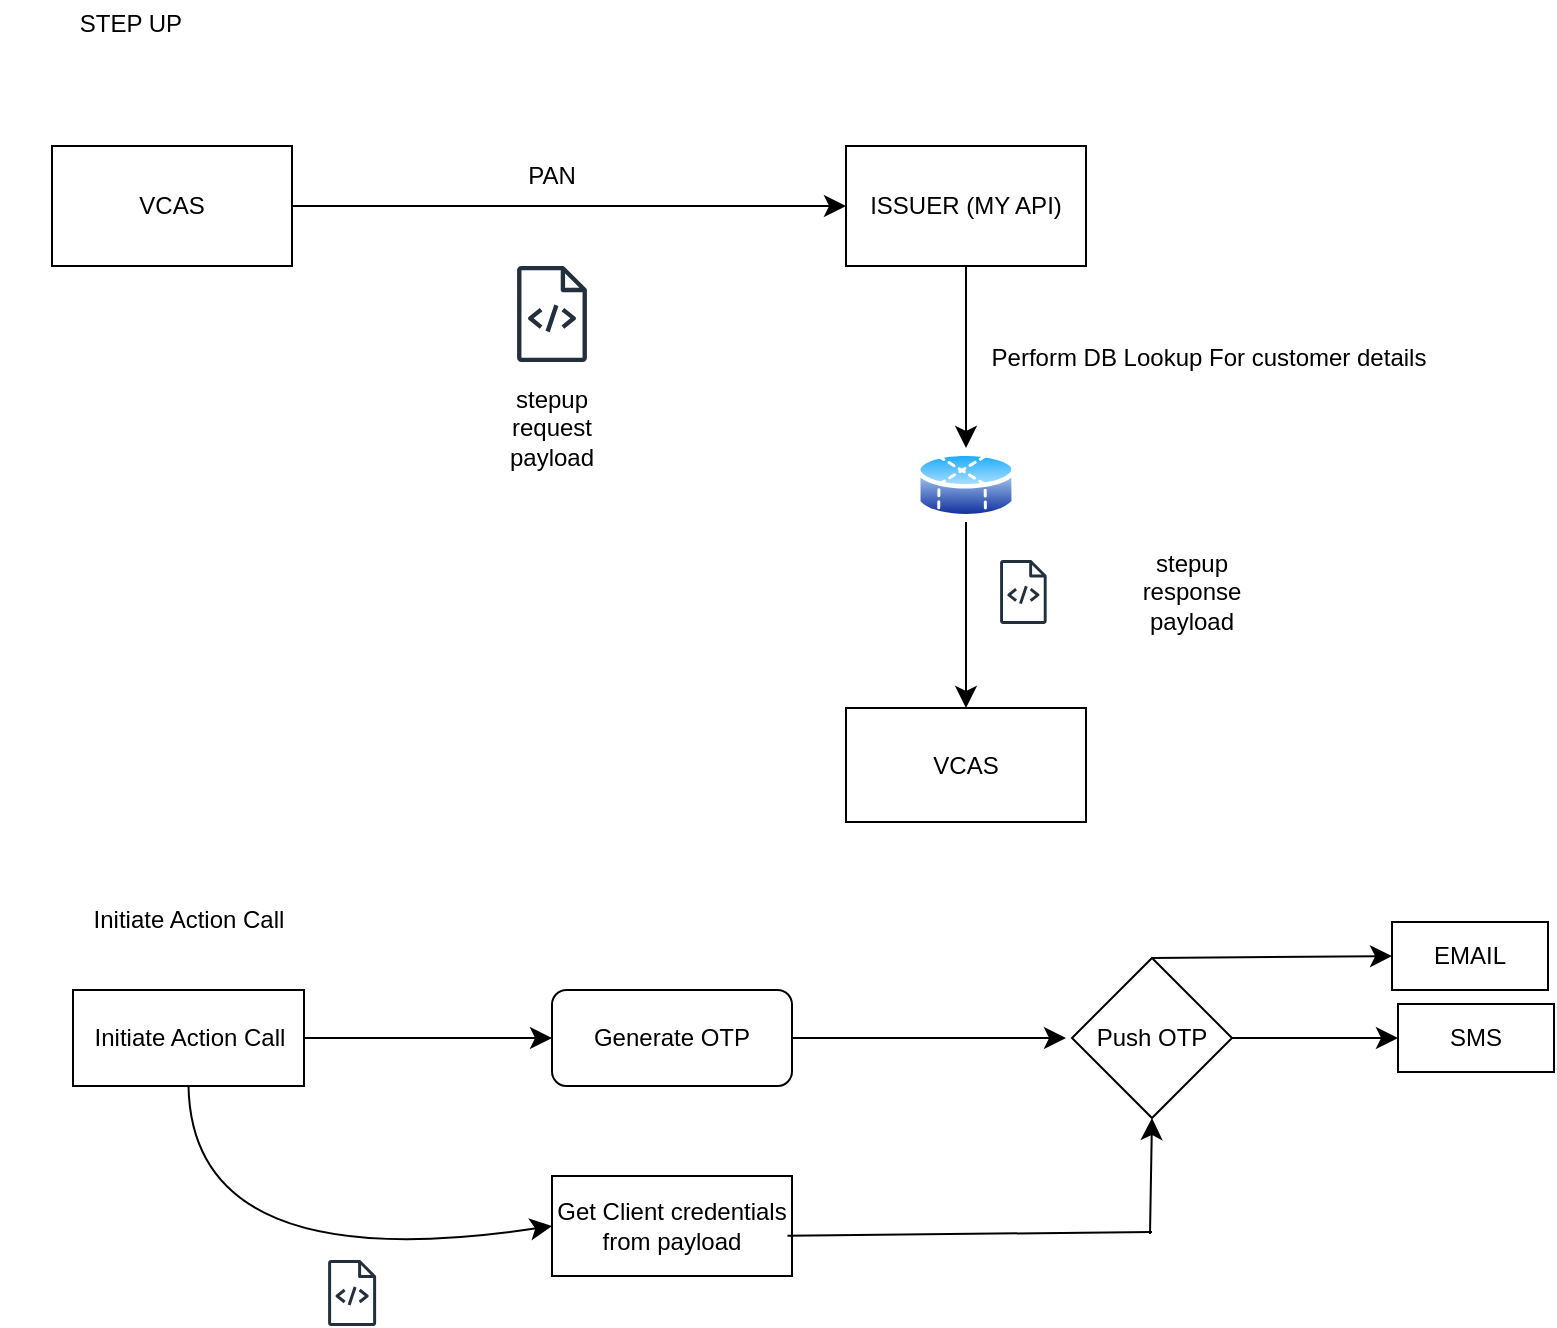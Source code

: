 <mxfile version="26.1.1">
  <diagram name="Page-1" id="9BVEWruyY5TPPclu_h5D">
    <mxGraphModel dx="1954" dy="1014" grid="0" gridSize="10" guides="1" tooltips="1" connect="1" arrows="1" fold="1" page="0" pageScale="1" pageWidth="827" pageHeight="1169" math="0" shadow="0">
      <root>
        <mxCell id="0" />
        <mxCell id="1" parent="0" />
        <mxCell id="HO01-DVfuYnRHFysTmae-5" style="edgeStyle=none;curved=1;rounded=0;orthogonalLoop=1;jettySize=auto;html=1;fontSize=12;startSize=8;endSize=8;" edge="1" parent="1" source="HO01-DVfuYnRHFysTmae-1" target="HO01-DVfuYnRHFysTmae-4">
          <mxGeometry relative="1" as="geometry" />
        </mxCell>
        <mxCell id="HO01-DVfuYnRHFysTmae-1" value="VCAS" style="rounded=0;whiteSpace=wrap;html=1;" vertex="1" parent="1">
          <mxGeometry x="-421" y="-74" width="120" height="60" as="geometry" />
        </mxCell>
        <mxCell id="HO01-DVfuYnRHFysTmae-2" value="STEP UP" style="text;html=1;align=center;verticalAlign=middle;whiteSpace=wrap;rounded=0;" vertex="1" parent="1">
          <mxGeometry x="-447" y="-147" width="131" height="23" as="geometry" />
        </mxCell>
        <mxCell id="HO01-DVfuYnRHFysTmae-12" style="edgeStyle=none;curved=1;rounded=0;orthogonalLoop=1;jettySize=auto;html=1;fontSize=12;startSize=8;endSize=8;" edge="1" parent="1" source="HO01-DVfuYnRHFysTmae-4" target="HO01-DVfuYnRHFysTmae-10">
          <mxGeometry relative="1" as="geometry" />
        </mxCell>
        <mxCell id="HO01-DVfuYnRHFysTmae-4" value="ISSUER (MY API)" style="rounded=0;whiteSpace=wrap;html=1;" vertex="1" parent="1">
          <mxGeometry x="-24" y="-74" width="120" height="60" as="geometry" />
        </mxCell>
        <mxCell id="HO01-DVfuYnRHFysTmae-6" value="PAN" style="text;html=1;align=center;verticalAlign=middle;whiteSpace=wrap;rounded=0;" vertex="1" parent="1">
          <mxGeometry x="-201" y="-74" width="60" height="30" as="geometry" />
        </mxCell>
        <object label="" id="HO01-DVfuYnRHFysTmae-7">
          <mxCell style="sketch=0;outlineConnect=0;fontColor=#232F3E;gradientColor=none;fillColor=#232F3D;strokeColor=none;dashed=0;verticalLabelPosition=bottom;verticalAlign=top;align=center;html=1;fontSize=12;fontStyle=0;aspect=fixed;pointerEvents=1;shape=mxgraph.aws4.source_code;" vertex="1" parent="1">
            <mxGeometry x="-188.54" y="-14" width="35.08" height="48" as="geometry" />
          </mxCell>
        </object>
        <mxCell id="HO01-DVfuYnRHFysTmae-8" value="stepup request&lt;div&gt;payload&lt;/div&gt;" style="text;html=1;align=center;verticalAlign=middle;whiteSpace=wrap;rounded=0;" vertex="1" parent="1">
          <mxGeometry x="-201" y="52" width="60" height="30" as="geometry" />
        </mxCell>
        <mxCell id="HO01-DVfuYnRHFysTmae-15" style="edgeStyle=none;curved=1;rounded=0;orthogonalLoop=1;jettySize=auto;html=1;entryX=0.5;entryY=0;entryDx=0;entryDy=0;fontSize=12;startSize=8;endSize=8;" edge="1" parent="1" source="HO01-DVfuYnRHFysTmae-10" target="HO01-DVfuYnRHFysTmae-14">
          <mxGeometry relative="1" as="geometry" />
        </mxCell>
        <mxCell id="HO01-DVfuYnRHFysTmae-10" value="" style="image;aspect=fixed;perimeter=ellipsePerimeter;html=1;align=center;shadow=0;dashed=0;spacingTop=3;image=img/lib/active_directory/database_partition_4.svg;" vertex="1" parent="1">
          <mxGeometry x="11" y="77" width="50" height="37" as="geometry" />
        </mxCell>
        <mxCell id="HO01-DVfuYnRHFysTmae-13" value="Perform DB Lookup For customer details" style="text;html=1;align=center;verticalAlign=middle;whiteSpace=wrap;rounded=0;" vertex="1" parent="1">
          <mxGeometry x="29" y="17" width="257" height="30" as="geometry" />
        </mxCell>
        <mxCell id="HO01-DVfuYnRHFysTmae-14" value="VCAS" style="rounded=0;whiteSpace=wrap;html=1;" vertex="1" parent="1">
          <mxGeometry x="-24" y="207" width="120" height="57" as="geometry" />
        </mxCell>
        <object label="" id="HO01-DVfuYnRHFysTmae-16">
          <mxCell style="sketch=0;outlineConnect=0;fontColor=#232F3E;gradientColor=none;fillColor=#232F3D;strokeColor=none;dashed=0;verticalLabelPosition=bottom;verticalAlign=top;align=center;html=1;fontSize=12;fontStyle=0;aspect=fixed;pointerEvents=1;shape=mxgraph.aws4.source_code;" vertex="1" parent="1">
            <mxGeometry x="53" y="133" width="23.38" height="32" as="geometry" />
          </mxCell>
        </object>
        <mxCell id="HO01-DVfuYnRHFysTmae-17" value="stepup response&lt;div&gt;payload&lt;/div&gt;" style="text;html=1;align=center;verticalAlign=middle;whiteSpace=wrap;rounded=0;" vertex="1" parent="1">
          <mxGeometry x="113" y="129.5" width="72" height="39" as="geometry" />
        </mxCell>
        <mxCell id="HO01-DVfuYnRHFysTmae-18" value="Initiate Action Call" style="text;html=1;align=center;verticalAlign=middle;whiteSpace=wrap;rounded=0;" vertex="1" parent="1">
          <mxGeometry x="-418" y="301" width="131" height="23" as="geometry" />
        </mxCell>
        <mxCell id="HO01-DVfuYnRHFysTmae-21" style="edgeStyle=none;curved=1;rounded=0;orthogonalLoop=1;jettySize=auto;html=1;fontSize=12;startSize=8;endSize=8;" edge="1" parent="1" source="HO01-DVfuYnRHFysTmae-19" target="HO01-DVfuYnRHFysTmae-20">
          <mxGeometry relative="1" as="geometry" />
        </mxCell>
        <mxCell id="HO01-DVfuYnRHFysTmae-19" value="Initiate Action Call" style="rounded=0;whiteSpace=wrap;html=1;" vertex="1" parent="1">
          <mxGeometry x="-410.5" y="348" width="115.5" height="48" as="geometry" />
        </mxCell>
        <mxCell id="HO01-DVfuYnRHFysTmae-32" style="edgeStyle=none;curved=1;rounded=0;orthogonalLoop=1;jettySize=auto;html=1;fontSize=12;startSize=8;endSize=8;" edge="1" parent="1" source="HO01-DVfuYnRHFysTmae-20">
          <mxGeometry relative="1" as="geometry">
            <mxPoint x="86" y="372" as="targetPoint" />
          </mxGeometry>
        </mxCell>
        <mxCell id="HO01-DVfuYnRHFysTmae-20" value="Generate OTP" style="rounded=1;whiteSpace=wrap;html=1;" vertex="1" parent="1">
          <mxGeometry x="-171" y="348" width="120" height="48" as="geometry" />
        </mxCell>
        <mxCell id="HO01-DVfuYnRHFysTmae-22" value="Get Client credentials&lt;div&gt;from payload&lt;/div&gt;" style="rounded=0;whiteSpace=wrap;html=1;" vertex="1" parent="1">
          <mxGeometry x="-171" y="441" width="120" height="50" as="geometry" />
        </mxCell>
        <mxCell id="HO01-DVfuYnRHFysTmae-29" value="" style="endArrow=classic;html=1;rounded=0;fontSize=12;startSize=8;endSize=8;curved=1;exitX=0.5;exitY=1;exitDx=0;exitDy=0;entryX=0;entryY=0.5;entryDx=0;entryDy=0;" edge="1" parent="1" source="HO01-DVfuYnRHFysTmae-19" target="HO01-DVfuYnRHFysTmae-22">
          <mxGeometry width="50" height="50" relative="1" as="geometry">
            <mxPoint x="-379" y="460" as="sourcePoint" />
            <mxPoint x="-262" y="426" as="targetPoint" />
            <Array as="points">
              <mxPoint x="-351" y="493" />
            </Array>
          </mxGeometry>
        </mxCell>
        <object label="" id="HO01-DVfuYnRHFysTmae-30">
          <mxCell style="sketch=0;outlineConnect=0;fontColor=#232F3E;gradientColor=none;fillColor=#232F3D;strokeColor=none;dashed=0;verticalLabelPosition=bottom;verticalAlign=top;align=center;html=1;fontSize=12;fontStyle=0;aspect=fixed;pointerEvents=1;shape=mxgraph.aws4.source_code;" vertex="1" parent="1">
            <mxGeometry x="-283" y="483" width="24.11" height="33" as="geometry" />
          </mxCell>
        </object>
        <mxCell id="HO01-DVfuYnRHFysTmae-40" style="edgeStyle=none;curved=1;rounded=0;orthogonalLoop=1;jettySize=auto;html=1;exitX=1;exitY=0.5;exitDx=0;exitDy=0;fontSize=12;startSize=8;endSize=8;" edge="1" parent="1" source="HO01-DVfuYnRHFysTmae-31" target="HO01-DVfuYnRHFysTmae-38">
          <mxGeometry relative="1" as="geometry" />
        </mxCell>
        <mxCell id="HO01-DVfuYnRHFysTmae-42" style="edgeStyle=none;curved=1;rounded=0;orthogonalLoop=1;jettySize=auto;html=1;entryX=0;entryY=0.5;entryDx=0;entryDy=0;fontSize=12;startSize=8;endSize=8;exitX=0.5;exitY=0;exitDx=0;exitDy=0;" edge="1" parent="1" source="HO01-DVfuYnRHFysTmae-31" target="HO01-DVfuYnRHFysTmae-39">
          <mxGeometry relative="1" as="geometry" />
        </mxCell>
        <mxCell id="HO01-DVfuYnRHFysTmae-31" value="Push OTP" style="rhombus;whiteSpace=wrap;html=1;" vertex="1" parent="1">
          <mxGeometry x="89" y="332" width="80" height="80" as="geometry" />
        </mxCell>
        <mxCell id="HO01-DVfuYnRHFysTmae-35" value="" style="endArrow=none;html=1;rounded=0;fontSize=12;startSize=8;endSize=8;curved=1;exitX=0.981;exitY=0.597;exitDx=0;exitDy=0;exitPerimeter=0;" edge="1" parent="1" source="HO01-DVfuYnRHFysTmae-22">
          <mxGeometry width="50" height="50" relative="1" as="geometry">
            <mxPoint x="34" y="477" as="sourcePoint" />
            <mxPoint x="129" y="469" as="targetPoint" />
          </mxGeometry>
        </mxCell>
        <mxCell id="HO01-DVfuYnRHFysTmae-37" value="" style="endArrow=classic;html=1;rounded=0;fontSize=12;startSize=8;endSize=8;curved=1;entryX=0.5;entryY=1;entryDx=0;entryDy=0;" edge="1" parent="1" target="HO01-DVfuYnRHFysTmae-31">
          <mxGeometry width="50" height="50" relative="1" as="geometry">
            <mxPoint x="128" y="470" as="sourcePoint" />
            <mxPoint x="178" y="420" as="targetPoint" />
          </mxGeometry>
        </mxCell>
        <mxCell id="HO01-DVfuYnRHFysTmae-38" value="SMS" style="rounded=0;whiteSpace=wrap;html=1;" vertex="1" parent="1">
          <mxGeometry x="252" y="355" width="78" height="34" as="geometry" />
        </mxCell>
        <mxCell id="HO01-DVfuYnRHFysTmae-39" value="EMAIL" style="rounded=0;whiteSpace=wrap;html=1;" vertex="1" parent="1">
          <mxGeometry x="249" y="314" width="78" height="34" as="geometry" />
        </mxCell>
      </root>
    </mxGraphModel>
  </diagram>
</mxfile>
